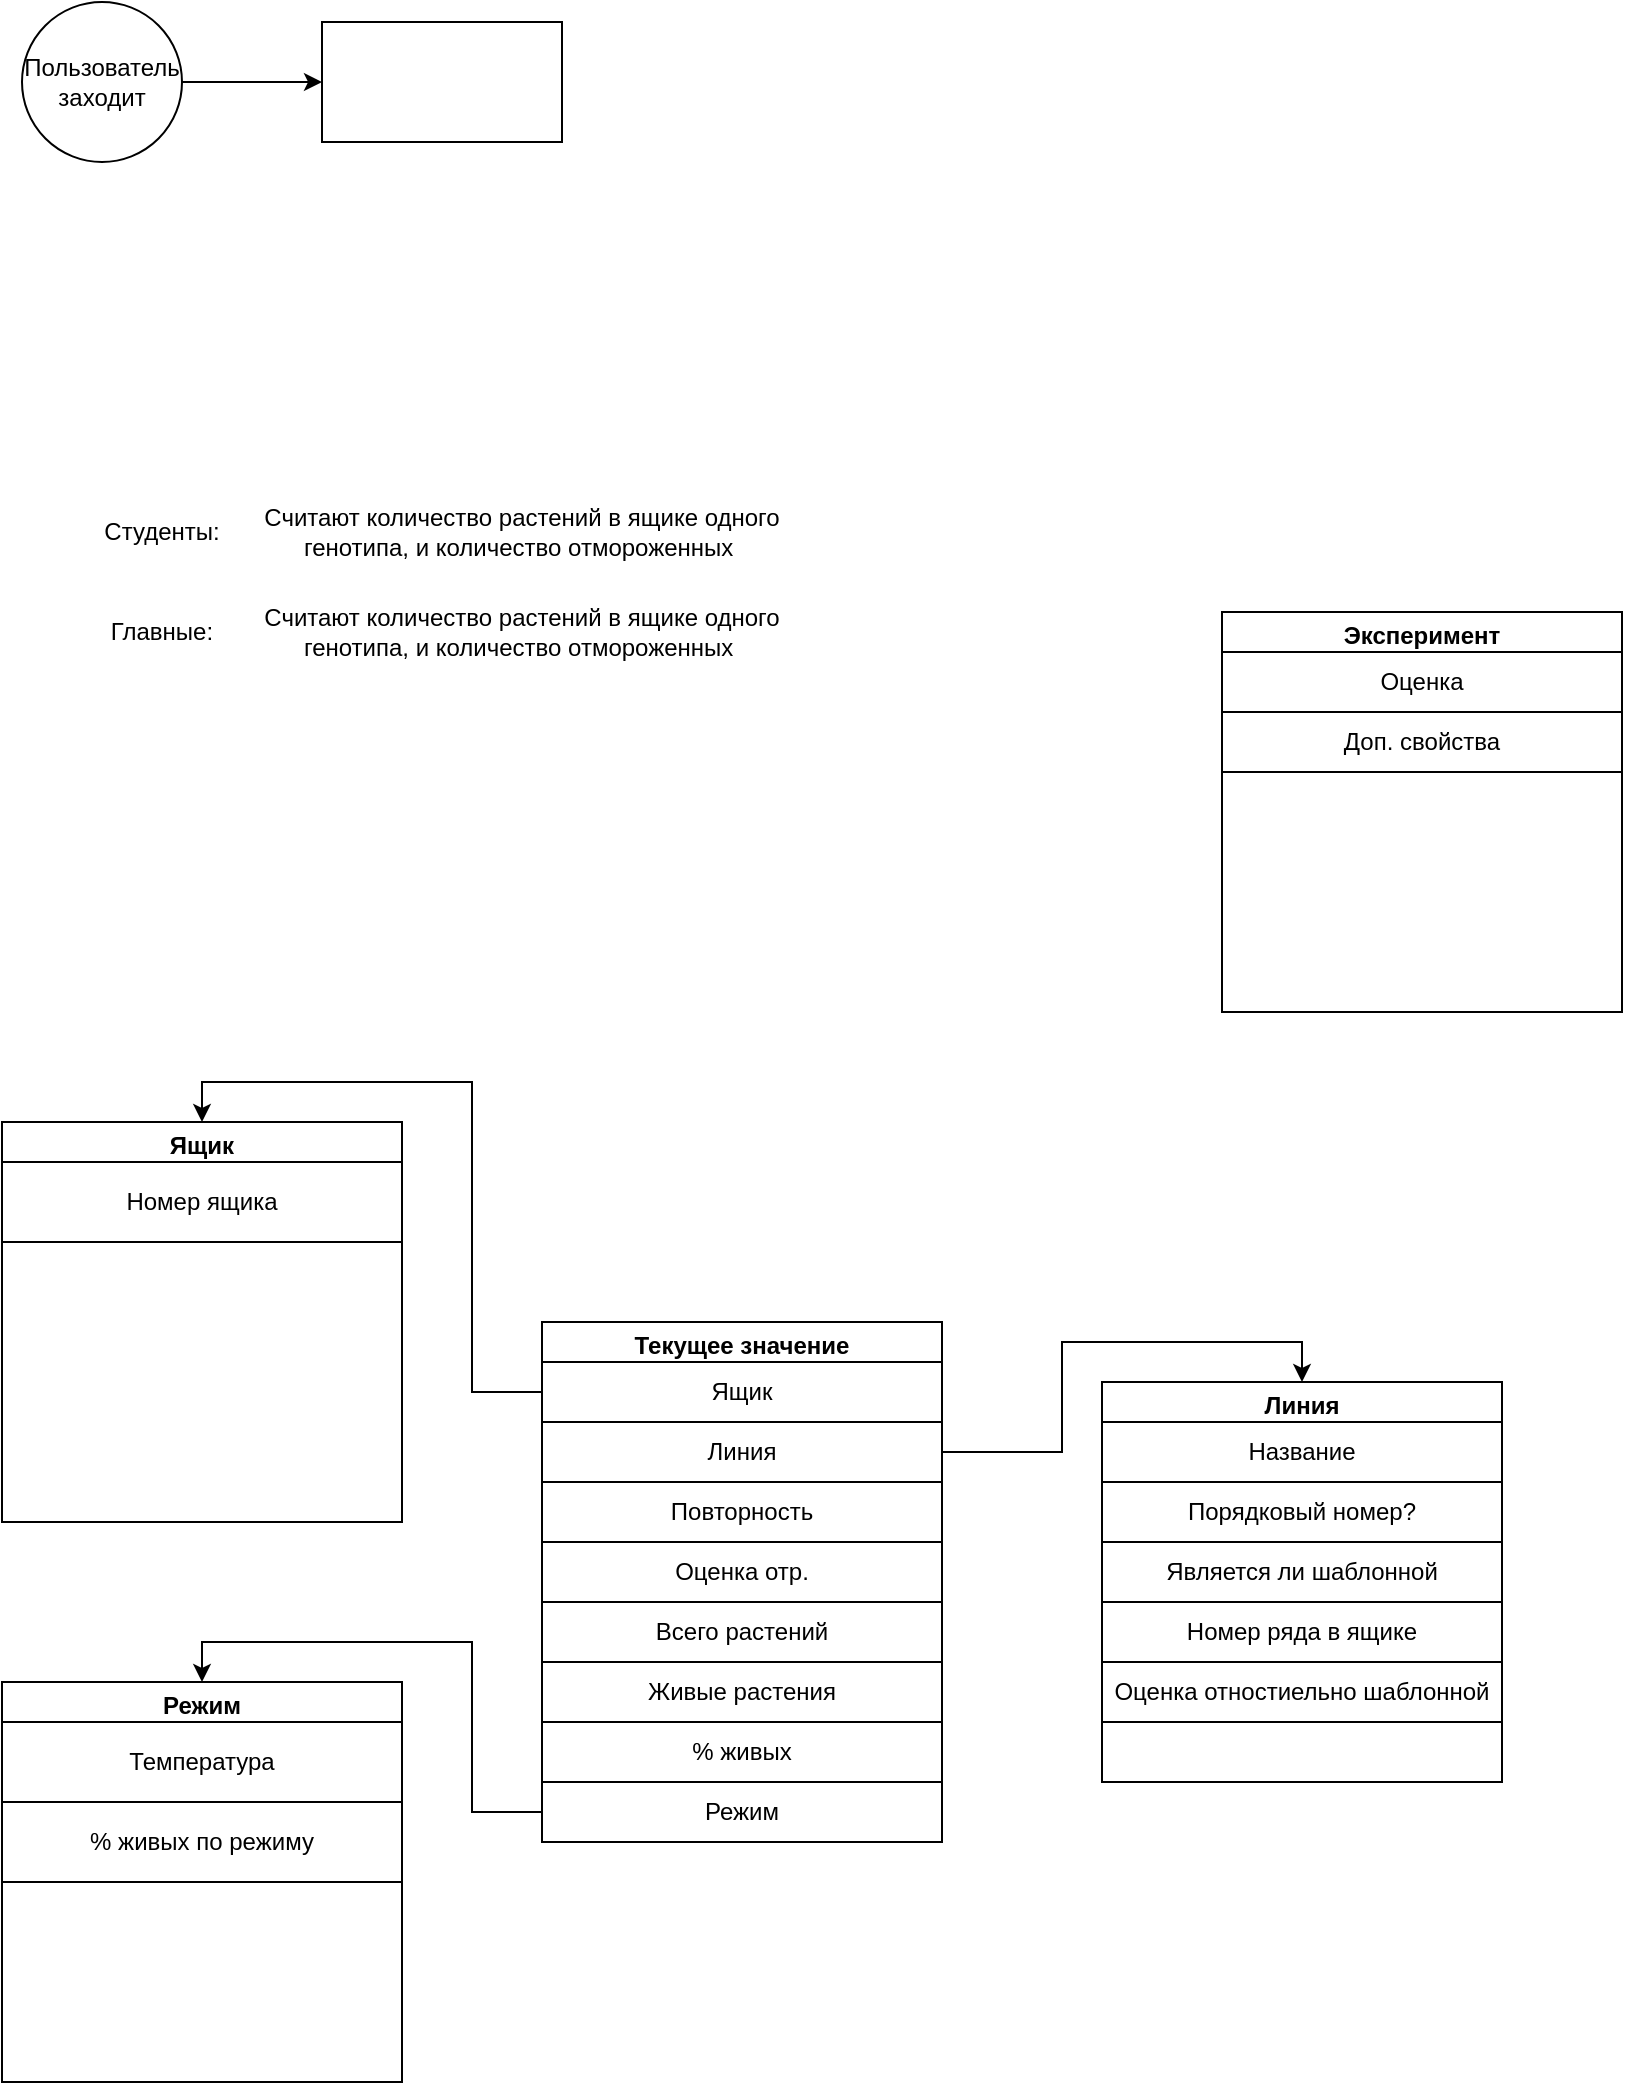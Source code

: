 <mxfile version="23.0.2" type="github">
  <diagram name="Страница — 1" id="YAEtq28-chyO94Poa2OC">
    <mxGraphModel dx="1066" dy="672" grid="1" gridSize="10" guides="1" tooltips="1" connect="1" arrows="1" fold="1" page="1" pageScale="1" pageWidth="827" pageHeight="1169" math="0" shadow="0">
      <root>
        <mxCell id="0" />
        <mxCell id="1" parent="0" />
        <mxCell id="zbwAHKaqkKXnbk_BlWzs-1" value="" style="rounded=0;whiteSpace=wrap;html=1;" parent="1" vertex="1">
          <mxGeometry x="170" y="90" width="120" height="60" as="geometry" />
        </mxCell>
        <mxCell id="zbwAHKaqkKXnbk_BlWzs-2" value="Студенты:" style="text;html=1;strokeColor=none;fillColor=none;align=center;verticalAlign=middle;whiteSpace=wrap;rounded=0;" parent="1" vertex="1">
          <mxGeometry x="60" y="330" width="60" height="30" as="geometry" />
        </mxCell>
        <mxCell id="zbwAHKaqkKXnbk_BlWzs-3" value="Главные:" style="text;html=1;strokeColor=none;fillColor=none;align=center;verticalAlign=middle;whiteSpace=wrap;rounded=0;" parent="1" vertex="1">
          <mxGeometry x="60" y="380" width="60" height="30" as="geometry" />
        </mxCell>
        <mxCell id="zbwAHKaqkKXnbk_BlWzs-4" value="Считают количество растений в ящике одного генотипа, и количество отмороженных&amp;nbsp;" style="text;html=1;strokeColor=none;fillColor=none;align=center;verticalAlign=middle;whiteSpace=wrap;rounded=0;" parent="1" vertex="1">
          <mxGeometry x="120" y="330" width="300" height="30" as="geometry" />
        </mxCell>
        <mxCell id="zbwAHKaqkKXnbk_BlWzs-5" value="Считают количество растений в ящике одного генотипа, и количество отмороженных&amp;nbsp;" style="text;html=1;strokeColor=none;fillColor=none;align=center;verticalAlign=middle;whiteSpace=wrap;rounded=0;" parent="1" vertex="1">
          <mxGeometry x="120" y="380" width="300" height="30" as="geometry" />
        </mxCell>
        <mxCell id="zbwAHKaqkKXnbk_BlWzs-7" style="edgeStyle=orthogonalEdgeStyle;rounded=0;orthogonalLoop=1;jettySize=auto;html=1;entryX=0;entryY=0.5;entryDx=0;entryDy=0;" parent="1" source="zbwAHKaqkKXnbk_BlWzs-6" target="zbwAHKaqkKXnbk_BlWzs-1" edge="1">
          <mxGeometry relative="1" as="geometry" />
        </mxCell>
        <mxCell id="zbwAHKaqkKXnbk_BlWzs-6" value="Пользователь заходит" style="ellipse;whiteSpace=wrap;html=1;aspect=fixed;" parent="1" vertex="1">
          <mxGeometry x="20" y="80" width="80" height="80" as="geometry" />
        </mxCell>
        <mxCell id="zbwAHKaqkKXnbk_BlWzs-8" value="Ящик" style="swimlane;whiteSpace=wrap;html=1;" parent="1" vertex="1">
          <mxGeometry x="10" y="640" width="200" height="200" as="geometry" />
        </mxCell>
        <mxCell id="zbwAHKaqkKXnbk_BlWzs-41" value="Номер ящика" style="rounded=0;whiteSpace=wrap;html=1;" parent="zbwAHKaqkKXnbk_BlWzs-8" vertex="1">
          <mxGeometry y="20" width="200" height="40" as="geometry" />
        </mxCell>
        <mxCell id="zbwAHKaqkKXnbk_BlWzs-15" value="Линия" style="swimlane;whiteSpace=wrap;html=1;" parent="1" vertex="1">
          <mxGeometry x="560" y="770" width="200" height="200" as="geometry" />
        </mxCell>
        <mxCell id="zbwAHKaqkKXnbk_BlWzs-38" value="Название" style="rounded=0;whiteSpace=wrap;html=1;" parent="zbwAHKaqkKXnbk_BlWzs-15" vertex="1">
          <mxGeometry y="20" width="200" height="30" as="geometry" />
        </mxCell>
        <mxCell id="S7KA-RrN71qxMTI1jgzs-2" value="Порядковый номер?" style="rounded=0;whiteSpace=wrap;html=1;" vertex="1" parent="zbwAHKaqkKXnbk_BlWzs-15">
          <mxGeometry y="50" width="200" height="30" as="geometry" />
        </mxCell>
        <mxCell id="S7KA-RrN71qxMTI1jgzs-6" value="Является ли шаблонной" style="rounded=0;whiteSpace=wrap;html=1;" vertex="1" parent="zbwAHKaqkKXnbk_BlWzs-15">
          <mxGeometry y="80" width="200" height="30" as="geometry" />
        </mxCell>
        <mxCell id="S7KA-RrN71qxMTI1jgzs-29" value="Номер ряда в ящике" style="rounded=0;whiteSpace=wrap;html=1;" vertex="1" parent="zbwAHKaqkKXnbk_BlWzs-15">
          <mxGeometry y="110" width="200" height="30" as="geometry" />
        </mxCell>
        <mxCell id="zbwAHKaqkKXnbk_BlWzs-45" value="Оценка отностиельно шаблонной" style="rounded=0;whiteSpace=wrap;html=1;" parent="zbwAHKaqkKXnbk_BlWzs-15" vertex="1">
          <mxGeometry y="140" width="200" height="30" as="geometry" />
        </mxCell>
        <mxCell id="zbwAHKaqkKXnbk_BlWzs-22" style="edgeStyle=orthogonalEdgeStyle;rounded=0;orthogonalLoop=1;jettySize=auto;html=1;exitX=0;exitY=0.5;exitDx=0;exitDy=0;entryX=0.5;entryY=0;entryDx=0;entryDy=0;" parent="1" source="zbwAHKaqkKXnbk_BlWzs-24" target="zbwAHKaqkKXnbk_BlWzs-8" edge="1">
          <mxGeometry relative="1" as="geometry" />
        </mxCell>
        <mxCell id="zbwAHKaqkKXnbk_BlWzs-23" style="edgeStyle=orthogonalEdgeStyle;rounded=0;orthogonalLoop=1;jettySize=auto;html=1;entryX=0.5;entryY=0;entryDx=0;entryDy=0;exitX=1;exitY=0.5;exitDx=0;exitDy=0;" parent="1" source="zbwAHKaqkKXnbk_BlWzs-25" target="zbwAHKaqkKXnbk_BlWzs-15" edge="1">
          <mxGeometry relative="1" as="geometry">
            <Array as="points">
              <mxPoint x="540" y="805" />
              <mxPoint x="540" y="750" />
              <mxPoint x="660" y="750" />
            </Array>
          </mxGeometry>
        </mxCell>
        <mxCell id="zbwAHKaqkKXnbk_BlWzs-21" value="Текущее значение" style="swimlane;whiteSpace=wrap;html=1;" parent="1" vertex="1">
          <mxGeometry x="280" y="740" width="200" height="260" as="geometry" />
        </mxCell>
        <mxCell id="zbwAHKaqkKXnbk_BlWzs-24" value="Ящик" style="rounded=0;whiteSpace=wrap;html=1;" parent="zbwAHKaqkKXnbk_BlWzs-21" vertex="1">
          <mxGeometry y="20" width="200" height="30" as="geometry" />
        </mxCell>
        <mxCell id="zbwAHKaqkKXnbk_BlWzs-25" value="Линия" style="rounded=0;whiteSpace=wrap;html=1;" parent="zbwAHKaqkKXnbk_BlWzs-21" vertex="1">
          <mxGeometry y="50" width="200" height="30" as="geometry" />
        </mxCell>
        <mxCell id="zbwAHKaqkKXnbk_BlWzs-26" value="Оценка отр." style="rounded=0;whiteSpace=wrap;html=1;" parent="zbwAHKaqkKXnbk_BlWzs-21" vertex="1">
          <mxGeometry y="110" width="200" height="30" as="geometry" />
        </mxCell>
        <mxCell id="zbwAHKaqkKXnbk_BlWzs-27" value="Всего растений" style="rounded=0;whiteSpace=wrap;html=1;" parent="zbwAHKaqkKXnbk_BlWzs-21" vertex="1">
          <mxGeometry y="140" width="200" height="30" as="geometry" />
        </mxCell>
        <mxCell id="zbwAHKaqkKXnbk_BlWzs-28" value="Живые растения" style="rounded=0;whiteSpace=wrap;html=1;" parent="zbwAHKaqkKXnbk_BlWzs-21" vertex="1">
          <mxGeometry y="170" width="200" height="30" as="geometry" />
        </mxCell>
        <mxCell id="zbwAHKaqkKXnbk_BlWzs-29" value="% живых" style="rounded=0;whiteSpace=wrap;html=1;" parent="zbwAHKaqkKXnbk_BlWzs-21" vertex="1">
          <mxGeometry y="200" width="200" height="30" as="geometry" />
        </mxCell>
        <mxCell id="zbwAHKaqkKXnbk_BlWzs-30" value="Повторность" style="rounded=0;whiteSpace=wrap;html=1;" parent="zbwAHKaqkKXnbk_BlWzs-21" vertex="1">
          <mxGeometry y="80" width="200" height="30" as="geometry" />
        </mxCell>
        <mxCell id="S7KA-RrN71qxMTI1jgzs-26" value="Режим" style="rounded=0;whiteSpace=wrap;html=1;" vertex="1" parent="zbwAHKaqkKXnbk_BlWzs-21">
          <mxGeometry y="230" width="200" height="30" as="geometry" />
        </mxCell>
        <mxCell id="S7KA-RrN71qxMTI1jgzs-4" value="Эксперимент" style="swimlane;whiteSpace=wrap;html=1;" vertex="1" parent="1">
          <mxGeometry x="620" y="385" width="200" height="200" as="geometry" />
        </mxCell>
        <mxCell id="zbwAHKaqkKXnbk_BlWzs-42" value="Оценка" style="rounded=0;whiteSpace=wrap;html=1;" parent="S7KA-RrN71qxMTI1jgzs-4" vertex="1">
          <mxGeometry y="20" width="200" height="30" as="geometry" />
        </mxCell>
        <mxCell id="zbwAHKaqkKXnbk_BlWzs-43" value="Доп. свойства" style="rounded=0;whiteSpace=wrap;html=1;" parent="S7KA-RrN71qxMTI1jgzs-4" vertex="1">
          <mxGeometry y="50" width="200" height="30" as="geometry" />
        </mxCell>
        <mxCell id="S7KA-RrN71qxMTI1jgzs-16" value="Режим" style="swimlane;whiteSpace=wrap;html=1;" vertex="1" parent="1">
          <mxGeometry x="10" y="920" width="200" height="200" as="geometry" />
        </mxCell>
        <mxCell id="S7KA-RrN71qxMTI1jgzs-17" value="Температура" style="rounded=0;whiteSpace=wrap;html=1;" vertex="1" parent="S7KA-RrN71qxMTI1jgzs-16">
          <mxGeometry y="20" width="200" height="40" as="geometry" />
        </mxCell>
        <mxCell id="zbwAHKaqkKXnbk_BlWzs-37" value="% живых по режиму" style="rounded=0;whiteSpace=wrap;html=1;" parent="S7KA-RrN71qxMTI1jgzs-16" vertex="1">
          <mxGeometry y="60" width="200" height="40" as="geometry" />
        </mxCell>
        <mxCell id="S7KA-RrN71qxMTI1jgzs-27" style="edgeStyle=orthogonalEdgeStyle;rounded=0;orthogonalLoop=1;jettySize=auto;html=1;entryX=0.5;entryY=0;entryDx=0;entryDy=0;" edge="1" parent="1" source="S7KA-RrN71qxMTI1jgzs-26" target="S7KA-RrN71qxMTI1jgzs-16">
          <mxGeometry relative="1" as="geometry" />
        </mxCell>
      </root>
    </mxGraphModel>
  </diagram>
</mxfile>
